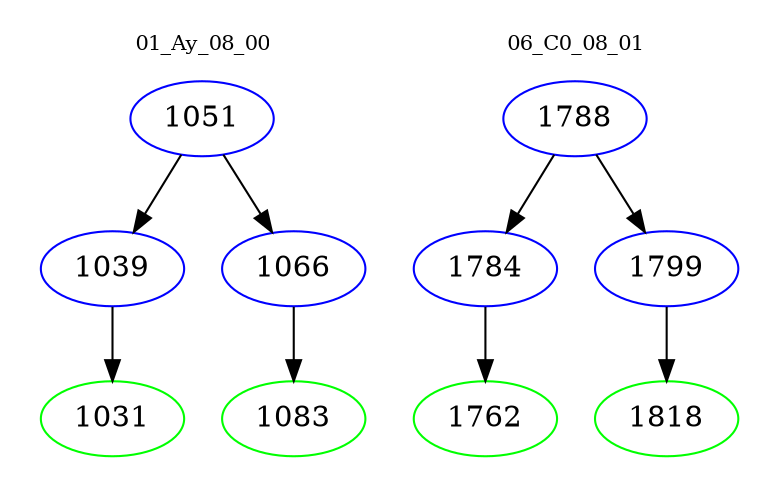 digraph{
subgraph cluster_0 {
color = white
label = "01_Ay_08_00";
fontsize=10;
T0_1051 [label="1051", color="blue"]
T0_1051 -> T0_1039 [color="black"]
T0_1039 [label="1039", color="blue"]
T0_1039 -> T0_1031 [color="black"]
T0_1031 [label="1031", color="green"]
T0_1051 -> T0_1066 [color="black"]
T0_1066 [label="1066", color="blue"]
T0_1066 -> T0_1083 [color="black"]
T0_1083 [label="1083", color="green"]
}
subgraph cluster_1 {
color = white
label = "06_C0_08_01";
fontsize=10;
T1_1788 [label="1788", color="blue"]
T1_1788 -> T1_1784 [color="black"]
T1_1784 [label="1784", color="blue"]
T1_1784 -> T1_1762 [color="black"]
T1_1762 [label="1762", color="green"]
T1_1788 -> T1_1799 [color="black"]
T1_1799 [label="1799", color="blue"]
T1_1799 -> T1_1818 [color="black"]
T1_1818 [label="1818", color="green"]
}
}
